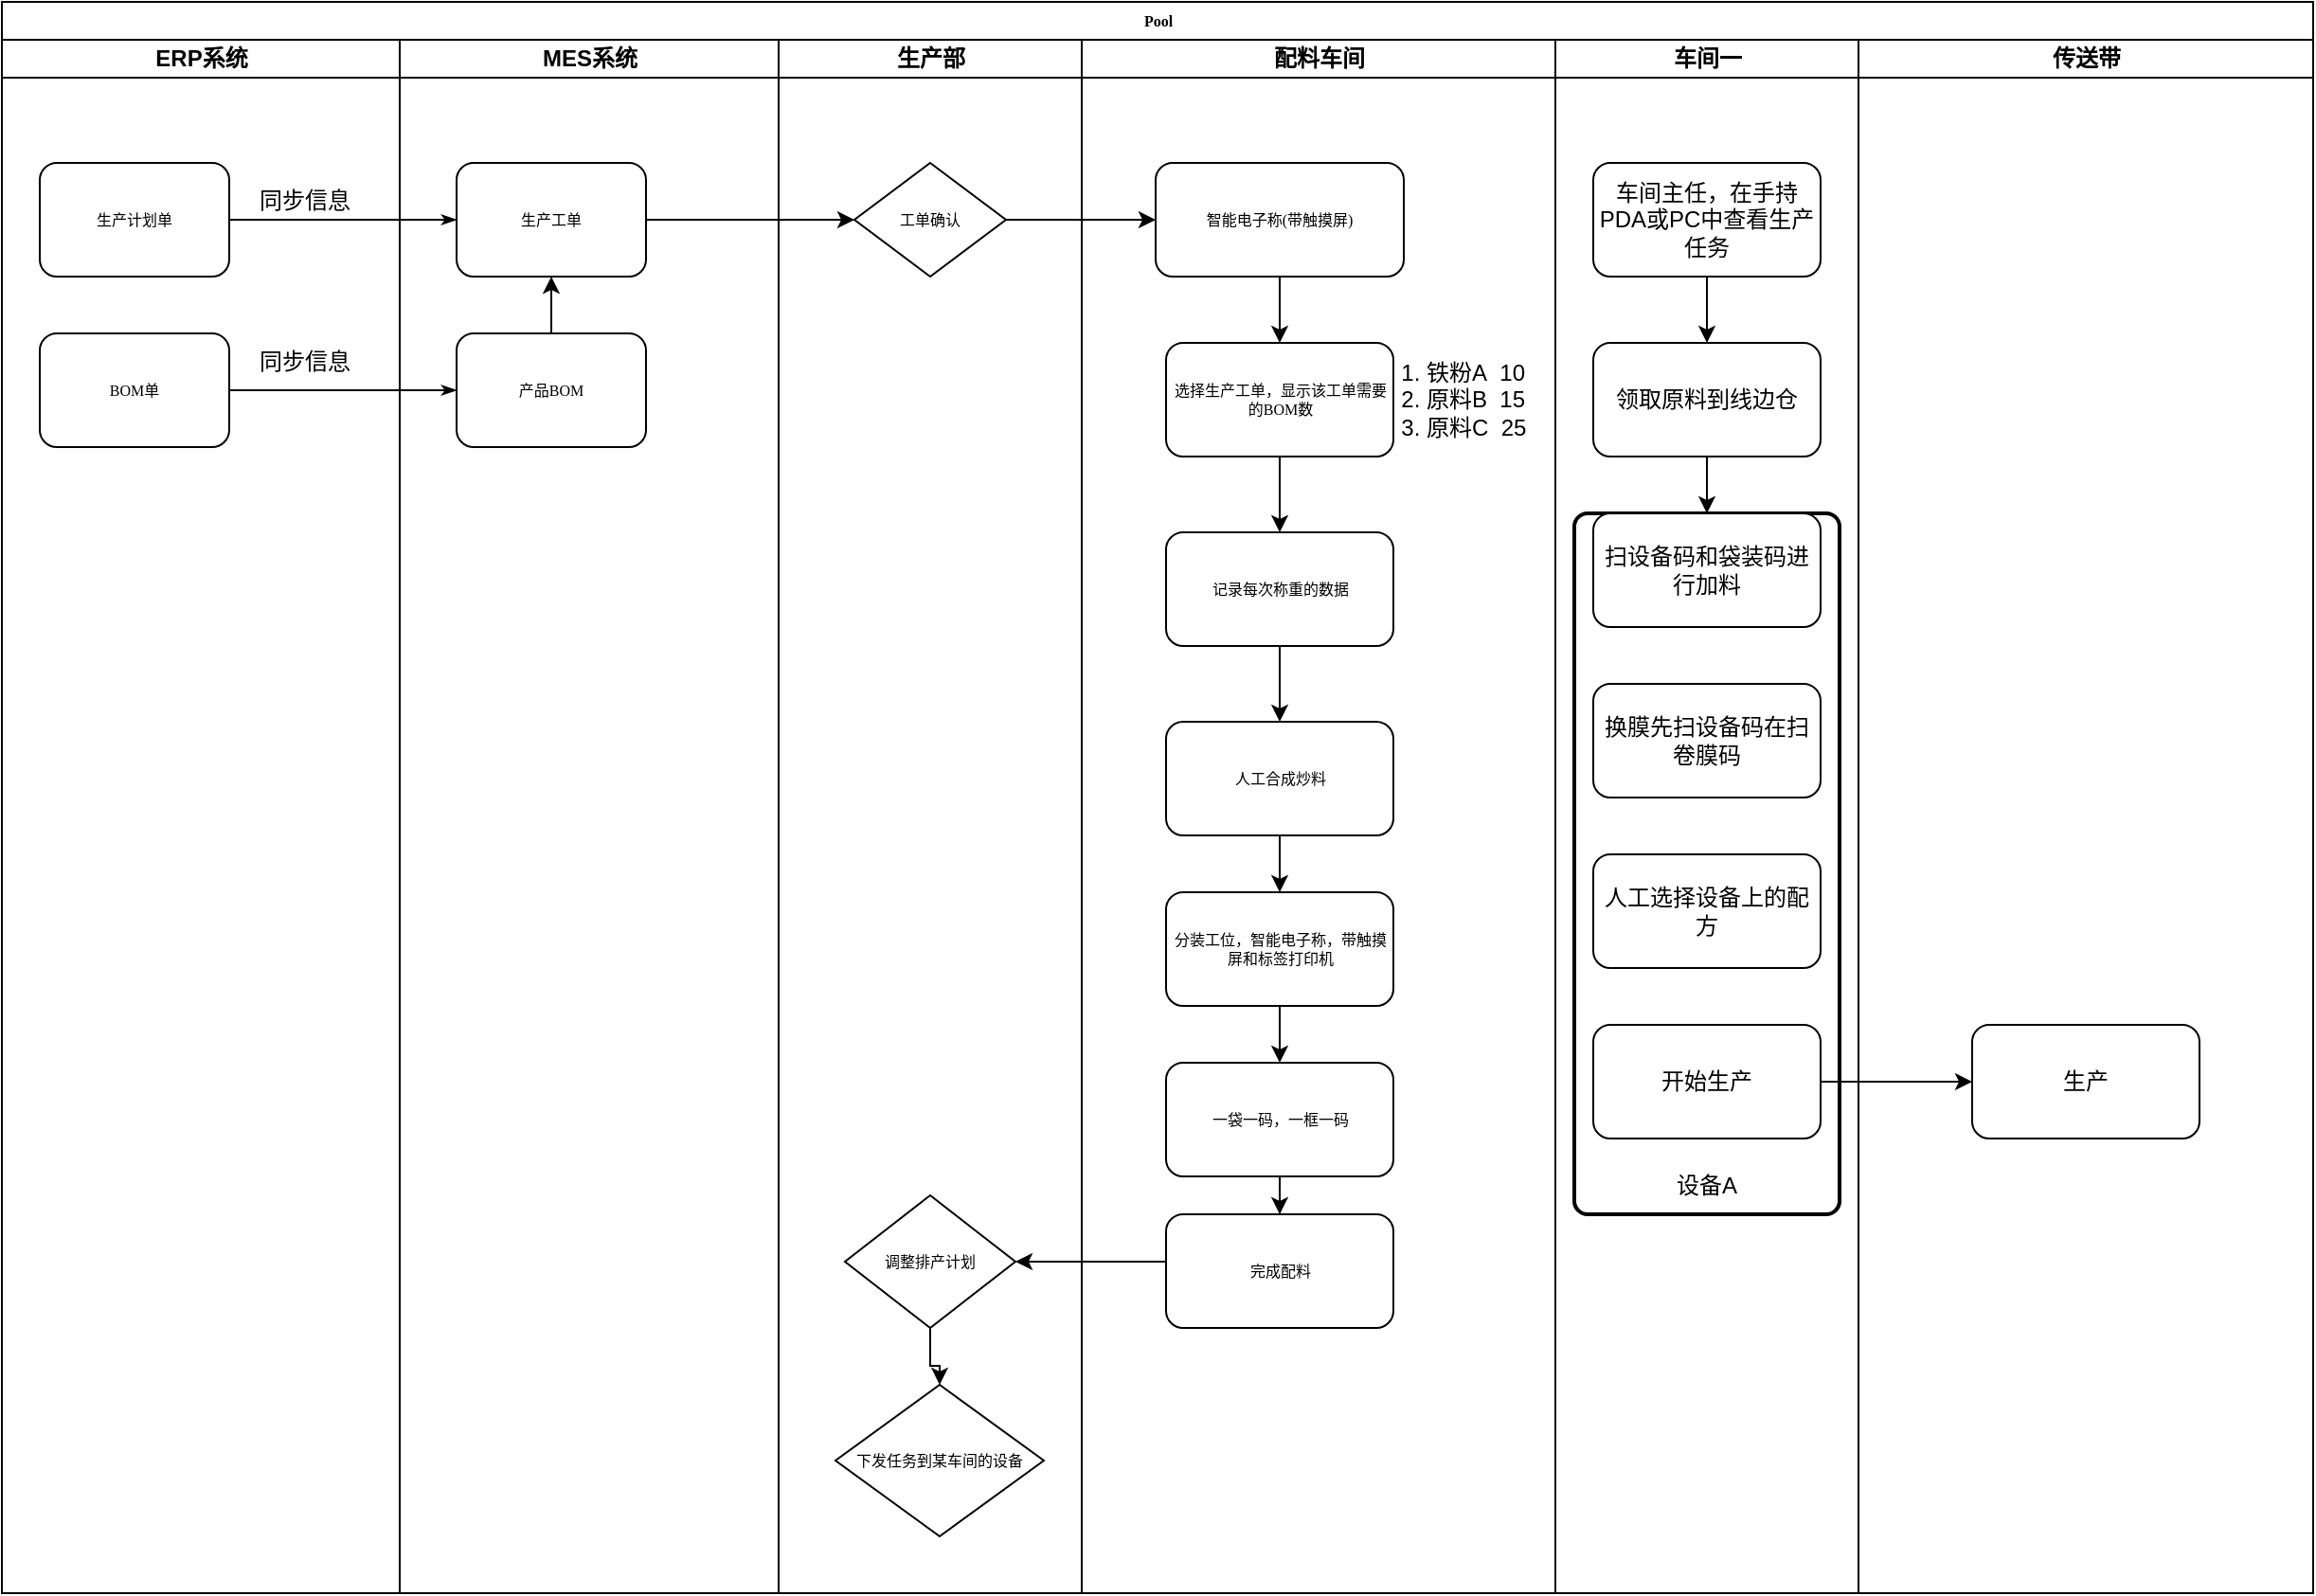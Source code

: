<mxfile version="21.2.1" type="github">
  <diagram name="Page-1" id="74e2e168-ea6b-b213-b513-2b3c1d86103e">
    <mxGraphModel dx="1050" dy="558" grid="1" gridSize="10" guides="1" tooltips="1" connect="1" arrows="1" fold="1" page="1" pageScale="1" pageWidth="1100" pageHeight="850" background="none" math="0" shadow="0">
      <root>
        <mxCell id="0" />
        <mxCell id="1" parent="0" />
        <mxCell id="77e6c97f196da883-1" value="Pool" style="swimlane;html=1;childLayout=stackLayout;startSize=20;rounded=0;shadow=0;labelBackgroundColor=none;strokeWidth=1;fontFamily=Verdana;fontSize=8;align=center;" parent="1" vertex="1">
          <mxGeometry x="70" y="40" width="1220" height="840" as="geometry" />
        </mxCell>
        <mxCell id="77e6c97f196da883-2" value="ERP系统" style="swimlane;html=1;startSize=20;" parent="77e6c97f196da883-1" vertex="1">
          <mxGeometry y="20" width="210" height="820" as="geometry" />
        </mxCell>
        <mxCell id="77e6c97f196da883-8" value="生产计划单" style="rounded=1;whiteSpace=wrap;html=1;shadow=0;labelBackgroundColor=none;strokeWidth=1;fontFamily=Verdana;fontSize=8;align=center;" parent="77e6c97f196da883-2" vertex="1">
          <mxGeometry x="20" y="65" width="100" height="60" as="geometry" />
        </mxCell>
        <mxCell id="77e6c97f196da883-9" value="BOM单" style="rounded=1;whiteSpace=wrap;html=1;shadow=0;labelBackgroundColor=none;strokeWidth=1;fontFamily=Verdana;fontSize=8;align=center;" parent="77e6c97f196da883-2" vertex="1">
          <mxGeometry x="20" y="155" width="100" height="60" as="geometry" />
        </mxCell>
        <mxCell id="40m9oMnUAt-9nHmPoeRo-1" value="同步信息" style="text;html=1;strokeColor=none;fillColor=none;align=center;verticalAlign=middle;whiteSpace=wrap;rounded=0;" vertex="1" parent="77e6c97f196da883-2">
          <mxGeometry x="130" y="70" width="60" height="30" as="geometry" />
        </mxCell>
        <mxCell id="40m9oMnUAt-9nHmPoeRo-2" value="同步信息" style="text;html=1;strokeColor=none;fillColor=none;align=center;verticalAlign=middle;whiteSpace=wrap;rounded=0;" vertex="1" parent="77e6c97f196da883-2">
          <mxGeometry x="130" y="155" width="60" height="30" as="geometry" />
        </mxCell>
        <mxCell id="77e6c97f196da883-26" style="edgeStyle=orthogonalEdgeStyle;rounded=1;html=1;labelBackgroundColor=none;startArrow=none;startFill=0;startSize=5;endArrow=classicThin;endFill=1;endSize=5;jettySize=auto;orthogonalLoop=1;strokeWidth=1;fontFamily=Verdana;fontSize=8" parent="77e6c97f196da883-1" source="77e6c97f196da883-8" target="77e6c97f196da883-11" edge="1">
          <mxGeometry relative="1" as="geometry" />
        </mxCell>
        <mxCell id="77e6c97f196da883-28" style="edgeStyle=orthogonalEdgeStyle;rounded=1;html=1;labelBackgroundColor=none;startArrow=none;startFill=0;startSize=5;endArrow=classicThin;endFill=1;endSize=5;jettySize=auto;orthogonalLoop=1;strokeWidth=1;fontFamily=Verdana;fontSize=8" parent="77e6c97f196da883-1" source="77e6c97f196da883-9" target="77e6c97f196da883-12" edge="1">
          <mxGeometry relative="1" as="geometry" />
        </mxCell>
        <mxCell id="77e6c97f196da883-3" value="MES系统" style="swimlane;html=1;startSize=20;" parent="77e6c97f196da883-1" vertex="1">
          <mxGeometry x="210" y="20" width="200" height="820" as="geometry" />
        </mxCell>
        <mxCell id="77e6c97f196da883-11" value="生产工单" style="rounded=1;whiteSpace=wrap;html=1;shadow=0;labelBackgroundColor=none;strokeWidth=1;fontFamily=Verdana;fontSize=8;align=center;" parent="77e6c97f196da883-3" vertex="1">
          <mxGeometry x="30" y="65" width="100" height="60" as="geometry" />
        </mxCell>
        <mxCell id="77e6c97f196da883-12" value="产品BOM" style="rounded=1;whiteSpace=wrap;html=1;shadow=0;labelBackgroundColor=none;strokeWidth=1;fontFamily=Verdana;fontSize=8;align=center;" parent="77e6c97f196da883-3" vertex="1">
          <mxGeometry x="30" y="155" width="100" height="60" as="geometry" />
        </mxCell>
        <mxCell id="40m9oMnUAt-9nHmPoeRo-7" value="" style="endArrow=classic;html=1;rounded=0;entryX=0.5;entryY=1;entryDx=0;entryDy=0;" edge="1" parent="77e6c97f196da883-3" target="77e6c97f196da883-11">
          <mxGeometry width="50" height="50" relative="1" as="geometry">
            <mxPoint x="80" y="155" as="sourcePoint" />
            <mxPoint x="130" y="105" as="targetPoint" />
          </mxGeometry>
        </mxCell>
        <mxCell id="77e6c97f196da883-4" value="生产部" style="swimlane;html=1;startSize=20;" parent="77e6c97f196da883-1" vertex="1">
          <mxGeometry x="410" y="20" width="160" height="820" as="geometry" />
        </mxCell>
        <mxCell id="77e6c97f196da883-13" value="工单确认" style="rhombus;whiteSpace=wrap;html=1;rounded=0;shadow=0;labelBackgroundColor=none;strokeWidth=1;fontFamily=Verdana;fontSize=8;align=center;" parent="77e6c97f196da883-4" vertex="1">
          <mxGeometry x="40" y="65" width="80" height="60" as="geometry" />
        </mxCell>
        <mxCell id="40m9oMnUAt-9nHmPoeRo-34" value="" style="edgeStyle=orthogonalEdgeStyle;rounded=0;orthogonalLoop=1;jettySize=auto;html=1;" edge="1" parent="77e6c97f196da883-4" source="40m9oMnUAt-9nHmPoeRo-31" target="40m9oMnUAt-9nHmPoeRo-33">
          <mxGeometry relative="1" as="geometry" />
        </mxCell>
        <mxCell id="40m9oMnUAt-9nHmPoeRo-31" value="调整排产计划" style="rhombus;whiteSpace=wrap;html=1;rounded=0;shadow=0;labelBackgroundColor=none;strokeWidth=1;fontFamily=Verdana;fontSize=8;align=center;" vertex="1" parent="77e6c97f196da883-4">
          <mxGeometry x="35" y="610" width="90" height="70" as="geometry" />
        </mxCell>
        <mxCell id="40m9oMnUAt-9nHmPoeRo-33" value="下发任务到某车间的设备" style="rhombus;whiteSpace=wrap;html=1;rounded=0;shadow=0;labelBackgroundColor=none;strokeWidth=1;fontFamily=Verdana;fontSize=8;align=center;" vertex="1" parent="77e6c97f196da883-4">
          <mxGeometry x="30" y="710" width="110" height="80" as="geometry" />
        </mxCell>
        <mxCell id="77e6c97f196da883-5" value="配料车间" style="swimlane;html=1;startSize=20;" parent="77e6c97f196da883-1" vertex="1">
          <mxGeometry x="570" y="20" width="250" height="820" as="geometry" />
        </mxCell>
        <mxCell id="40m9oMnUAt-9nHmPoeRo-16" value="" style="edgeStyle=orthogonalEdgeStyle;rounded=0;orthogonalLoop=1;jettySize=auto;html=1;" edge="1" parent="77e6c97f196da883-5" source="40m9oMnUAt-9nHmPoeRo-5" target="40m9oMnUAt-9nHmPoeRo-15">
          <mxGeometry relative="1" as="geometry" />
        </mxCell>
        <mxCell id="40m9oMnUAt-9nHmPoeRo-5" value="智能电子称(带触摸屏)" style="whiteSpace=wrap;html=1;fontSize=8;fontFamily=Verdana;rounded=1;shadow=0;labelBackgroundColor=none;strokeWidth=1;" vertex="1" parent="77e6c97f196da883-5">
          <mxGeometry x="39" y="65" width="131" height="60" as="geometry" />
        </mxCell>
        <mxCell id="40m9oMnUAt-9nHmPoeRo-19" value="" style="edgeStyle=orthogonalEdgeStyle;rounded=0;orthogonalLoop=1;jettySize=auto;html=1;" edge="1" parent="77e6c97f196da883-5" source="40m9oMnUAt-9nHmPoeRo-15" target="40m9oMnUAt-9nHmPoeRo-18">
          <mxGeometry relative="1" as="geometry" />
        </mxCell>
        <mxCell id="40m9oMnUAt-9nHmPoeRo-15" value="选择生产工单，显示该工单需要的BOM数" style="whiteSpace=wrap;html=1;fontSize=8;fontFamily=Verdana;rounded=1;shadow=0;labelBackgroundColor=none;strokeWidth=1;" vertex="1" parent="77e6c97f196da883-5">
          <mxGeometry x="44.5" y="160" width="120" height="60" as="geometry" />
        </mxCell>
        <mxCell id="40m9oMnUAt-9nHmPoeRo-17" value="&lt;ol&gt;&lt;li&gt;铁粉A&amp;nbsp; 10&lt;/li&gt;&lt;li&gt;原料B&amp;nbsp; 15&lt;/li&gt;&lt;li&gt;原料C&amp;nbsp; 25&lt;/li&gt;&lt;/ol&gt;" style="text;strokeColor=none;fillColor=none;html=1;whiteSpace=wrap;verticalAlign=middle;overflow=hidden;" vertex="1" parent="77e6c97f196da883-5">
          <mxGeometry x="140" y="150" width="100" height="80" as="geometry" />
        </mxCell>
        <mxCell id="40m9oMnUAt-9nHmPoeRo-21" value="" style="edgeStyle=orthogonalEdgeStyle;rounded=0;orthogonalLoop=1;jettySize=auto;html=1;" edge="1" parent="77e6c97f196da883-5" source="40m9oMnUAt-9nHmPoeRo-18" target="40m9oMnUAt-9nHmPoeRo-20">
          <mxGeometry relative="1" as="geometry" />
        </mxCell>
        <mxCell id="40m9oMnUAt-9nHmPoeRo-18" value="记录每次称重的数据" style="whiteSpace=wrap;html=1;fontSize=8;fontFamily=Verdana;rounded=1;shadow=0;labelBackgroundColor=none;strokeWidth=1;" vertex="1" parent="77e6c97f196da883-5">
          <mxGeometry x="44.5" y="260" width="120" height="60" as="geometry" />
        </mxCell>
        <mxCell id="40m9oMnUAt-9nHmPoeRo-23" value="" style="edgeStyle=orthogonalEdgeStyle;rounded=0;orthogonalLoop=1;jettySize=auto;html=1;" edge="1" parent="77e6c97f196da883-5" source="40m9oMnUAt-9nHmPoeRo-20" target="40m9oMnUAt-9nHmPoeRo-22">
          <mxGeometry relative="1" as="geometry" />
        </mxCell>
        <mxCell id="40m9oMnUAt-9nHmPoeRo-20" value="人工合成炒料" style="whiteSpace=wrap;html=1;fontSize=8;fontFamily=Verdana;rounded=1;shadow=0;labelBackgroundColor=none;strokeWidth=1;" vertex="1" parent="77e6c97f196da883-5">
          <mxGeometry x="44.5" y="360" width="120" height="60" as="geometry" />
        </mxCell>
        <mxCell id="40m9oMnUAt-9nHmPoeRo-25" value="" style="edgeStyle=orthogonalEdgeStyle;rounded=0;orthogonalLoop=1;jettySize=auto;html=1;" edge="1" parent="77e6c97f196da883-5" source="40m9oMnUAt-9nHmPoeRo-22" target="40m9oMnUAt-9nHmPoeRo-24">
          <mxGeometry relative="1" as="geometry" />
        </mxCell>
        <mxCell id="40m9oMnUAt-9nHmPoeRo-22" value="分装工位，智能电子称，带触摸屏和标签打印机" style="whiteSpace=wrap;html=1;fontSize=8;fontFamily=Verdana;rounded=1;shadow=0;labelBackgroundColor=none;strokeWidth=1;" vertex="1" parent="77e6c97f196da883-5">
          <mxGeometry x="44.5" y="450" width="120" height="60" as="geometry" />
        </mxCell>
        <mxCell id="40m9oMnUAt-9nHmPoeRo-28" value="" style="edgeStyle=orthogonalEdgeStyle;rounded=0;orthogonalLoop=1;jettySize=auto;html=1;" edge="1" parent="77e6c97f196da883-5" source="40m9oMnUAt-9nHmPoeRo-24" target="40m9oMnUAt-9nHmPoeRo-27">
          <mxGeometry relative="1" as="geometry" />
        </mxCell>
        <mxCell id="40m9oMnUAt-9nHmPoeRo-24" value="一袋一码，一框一码" style="whiteSpace=wrap;html=1;fontSize=8;fontFamily=Verdana;rounded=1;shadow=0;labelBackgroundColor=none;strokeWidth=1;" vertex="1" parent="77e6c97f196da883-5">
          <mxGeometry x="44.5" y="540" width="120" height="60" as="geometry" />
        </mxCell>
        <mxCell id="40m9oMnUAt-9nHmPoeRo-27" value="完成配料" style="whiteSpace=wrap;html=1;fontSize=8;fontFamily=Verdana;rounded=1;shadow=0;labelBackgroundColor=none;strokeWidth=1;" vertex="1" parent="77e6c97f196da883-5">
          <mxGeometry x="44.5" y="620" width="120" height="60" as="geometry" />
        </mxCell>
        <mxCell id="77e6c97f196da883-6" value="车间一" style="swimlane;html=1;startSize=20;" parent="77e6c97f196da883-1" vertex="1">
          <mxGeometry x="820" y="20" width="160" height="820" as="geometry" />
        </mxCell>
        <mxCell id="40m9oMnUAt-9nHmPoeRo-39" value="" style="edgeStyle=orthogonalEdgeStyle;rounded=0;orthogonalLoop=1;jettySize=auto;html=1;" edge="1" parent="77e6c97f196da883-6" source="40m9oMnUAt-9nHmPoeRo-37" target="40m9oMnUAt-9nHmPoeRo-38">
          <mxGeometry relative="1" as="geometry" />
        </mxCell>
        <mxCell id="40m9oMnUAt-9nHmPoeRo-37" value="车间主任，在手持PDA或PC中查看生产任务" style="rounded=1;whiteSpace=wrap;html=1;" vertex="1" parent="77e6c97f196da883-6">
          <mxGeometry x="20" y="65" width="120" height="60" as="geometry" />
        </mxCell>
        <mxCell id="40m9oMnUAt-9nHmPoeRo-41" value="" style="edgeStyle=orthogonalEdgeStyle;rounded=0;orthogonalLoop=1;jettySize=auto;html=1;" edge="1" parent="77e6c97f196da883-6" source="40m9oMnUAt-9nHmPoeRo-38" target="40m9oMnUAt-9nHmPoeRo-40">
          <mxGeometry relative="1" as="geometry" />
        </mxCell>
        <mxCell id="40m9oMnUAt-9nHmPoeRo-38" value="领取原料到线边仓" style="whiteSpace=wrap;html=1;rounded=1;" vertex="1" parent="77e6c97f196da883-6">
          <mxGeometry x="20" y="160" width="120" height="60" as="geometry" />
        </mxCell>
        <mxCell id="40m9oMnUAt-9nHmPoeRo-43" value="" style="edgeStyle=orthogonalEdgeStyle;rounded=0;orthogonalLoop=1;jettySize=auto;html=1;" edge="1" parent="77e6c97f196da883-6" source="40m9oMnUAt-9nHmPoeRo-40" target="40m9oMnUAt-9nHmPoeRo-42">
          <mxGeometry relative="1" as="geometry" />
        </mxCell>
        <mxCell id="40m9oMnUAt-9nHmPoeRo-45" value="" style="edgeStyle=orthogonalEdgeStyle;rounded=0;orthogonalLoop=1;jettySize=auto;html=1;" edge="1" parent="77e6c97f196da883-6" source="40m9oMnUAt-9nHmPoeRo-42">
          <mxGeometry relative="1" as="geometry">
            <mxPoint x="80" y="430" as="targetPoint" />
          </mxGeometry>
        </mxCell>
        <mxCell id="40m9oMnUAt-9nHmPoeRo-49" value="" style="edgeStyle=orthogonalEdgeStyle;rounded=0;orthogonalLoop=1;jettySize=auto;html=1;" edge="1" parent="77e6c97f196da883-6" source="40m9oMnUAt-9nHmPoeRo-46" target="40m9oMnUAt-9nHmPoeRo-48">
          <mxGeometry relative="1" as="geometry" />
        </mxCell>
        <mxCell id="40m9oMnUAt-9nHmPoeRo-53" value="" style="rounded=1;whiteSpace=wrap;html=1;absoluteArcSize=1;arcSize=14;strokeWidth=2;" vertex="1" parent="77e6c97f196da883-6">
          <mxGeometry x="10" y="250" width="140" height="370" as="geometry" />
        </mxCell>
        <mxCell id="40m9oMnUAt-9nHmPoeRo-40" value="扫设备码和袋装码进行加料" style="whiteSpace=wrap;html=1;rounded=1;" vertex="1" parent="77e6c97f196da883-6">
          <mxGeometry x="20" y="250" width="120" height="60" as="geometry" />
        </mxCell>
        <mxCell id="40m9oMnUAt-9nHmPoeRo-42" value="换膜先扫设备码在扫卷膜码" style="whiteSpace=wrap;html=1;rounded=1;" vertex="1" parent="77e6c97f196da883-6">
          <mxGeometry x="20" y="340" width="120" height="60" as="geometry" />
        </mxCell>
        <mxCell id="40m9oMnUAt-9nHmPoeRo-46" value="人工选择设备上的配方" style="whiteSpace=wrap;html=1;rounded=1;" vertex="1" parent="77e6c97f196da883-6">
          <mxGeometry x="20" y="430" width="120" height="60" as="geometry" />
        </mxCell>
        <mxCell id="40m9oMnUAt-9nHmPoeRo-48" value="开始生产" style="whiteSpace=wrap;html=1;rounded=1;" vertex="1" parent="77e6c97f196da883-6">
          <mxGeometry x="20" y="520" width="120" height="60" as="geometry" />
        </mxCell>
        <mxCell id="40m9oMnUAt-9nHmPoeRo-56" value="设备A" style="text;html=1;strokeColor=none;fillColor=none;align=center;verticalAlign=middle;whiteSpace=wrap;rounded=0;" vertex="1" parent="77e6c97f196da883-6">
          <mxGeometry x="50" y="590" width="60" height="30" as="geometry" />
        </mxCell>
        <mxCell id="77e6c97f196da883-7" value="传送带" style="swimlane;html=1;startSize=20;" parent="77e6c97f196da883-1" vertex="1">
          <mxGeometry x="980" y="20" width="240" height="820" as="geometry" />
        </mxCell>
        <mxCell id="40m9oMnUAt-9nHmPoeRo-50" value="生产" style="whiteSpace=wrap;html=1;rounded=1;" vertex="1" parent="77e6c97f196da883-7">
          <mxGeometry x="60" y="520" width="120" height="60" as="geometry" />
        </mxCell>
        <mxCell id="40m9oMnUAt-9nHmPoeRo-4" value="" style="edgeStyle=orthogonalEdgeStyle;rounded=0;orthogonalLoop=1;jettySize=auto;html=1;entryX=0;entryY=0.5;entryDx=0;entryDy=0;" edge="1" parent="77e6c97f196da883-1" source="77e6c97f196da883-11" target="77e6c97f196da883-13">
          <mxGeometry relative="1" as="geometry">
            <mxPoint x="380" y="115" as="targetPoint" />
          </mxGeometry>
        </mxCell>
        <mxCell id="40m9oMnUAt-9nHmPoeRo-6" value="" style="edgeStyle=orthogonalEdgeStyle;rounded=0;orthogonalLoop=1;jettySize=auto;html=1;exitX=1;exitY=0.5;exitDx=0;exitDy=0;" edge="1" parent="77e6c97f196da883-1" source="77e6c97f196da883-13" target="40m9oMnUAt-9nHmPoeRo-5">
          <mxGeometry relative="1" as="geometry">
            <mxPoint x="500" y="115" as="sourcePoint" />
          </mxGeometry>
        </mxCell>
        <mxCell id="40m9oMnUAt-9nHmPoeRo-35" value="" style="edgeStyle=orthogonalEdgeStyle;rounded=0;orthogonalLoop=1;jettySize=auto;html=1;" edge="1" parent="77e6c97f196da883-1" source="40m9oMnUAt-9nHmPoeRo-27" target="40m9oMnUAt-9nHmPoeRo-31">
          <mxGeometry relative="1" as="geometry">
            <Array as="points">
              <mxPoint x="600" y="665" />
              <mxPoint x="600" y="665" />
            </Array>
          </mxGeometry>
        </mxCell>
        <mxCell id="40m9oMnUAt-9nHmPoeRo-51" value="" style="edgeStyle=orthogonalEdgeStyle;rounded=0;orthogonalLoop=1;jettySize=auto;html=1;" edge="1" parent="77e6c97f196da883-1" source="40m9oMnUAt-9nHmPoeRo-48" target="40m9oMnUAt-9nHmPoeRo-50">
          <mxGeometry relative="1" as="geometry" />
        </mxCell>
      </root>
    </mxGraphModel>
  </diagram>
</mxfile>
